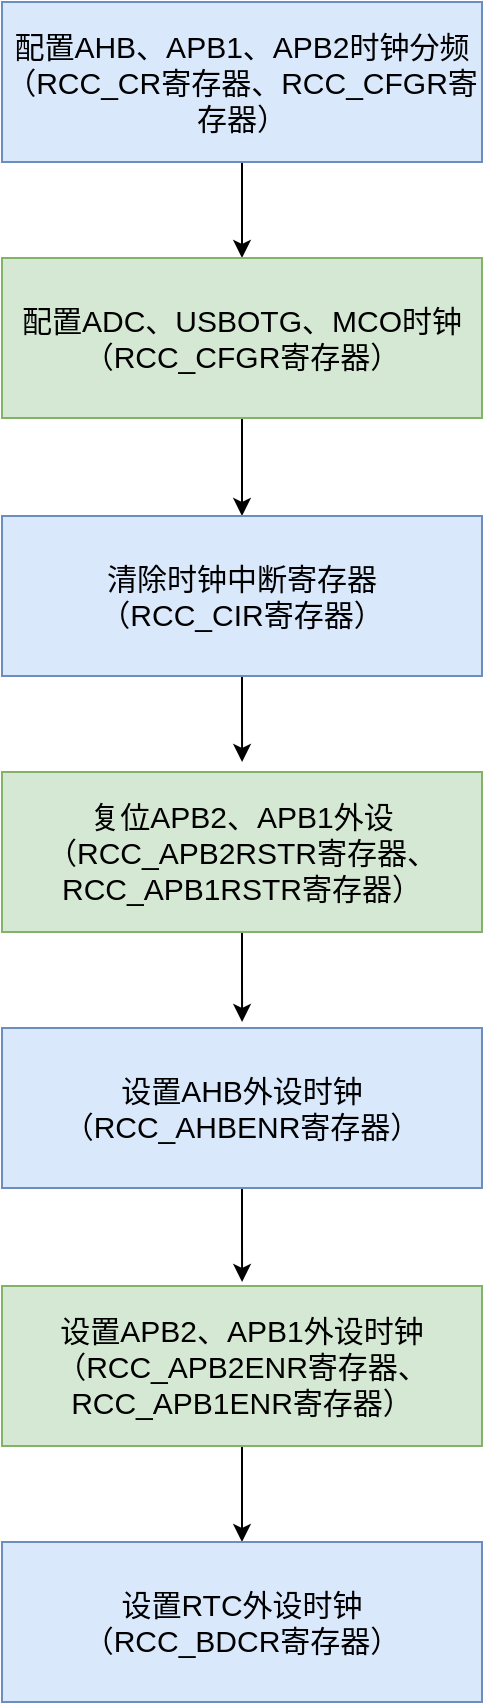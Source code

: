 <mxfile version="14.6.13" type="device"><diagram id="ZNkfmdpANlK3VIgmCXK_" name="第 1 页"><mxGraphModel dx="657" dy="1161" grid="1" gridSize="10" guides="1" tooltips="1" connect="1" arrows="1" fold="1" page="1" pageScale="1" pageWidth="827" pageHeight="1169" math="0" shadow="0"><root><mxCell id="0"/><mxCell id="1" parent="0"/><mxCell id="-1FE3-2lkyIoCLRVyfkc-9" style="edgeStyle=orthogonalEdgeStyle;rounded=0;orthogonalLoop=1;jettySize=auto;html=1;exitX=0.5;exitY=1;exitDx=0;exitDy=0;entryX=0.5;entryY=0;entryDx=0;entryDy=0;fontFamily=Helvetica;fontSize=15;" edge="1" parent="1" source="-1FE3-2lkyIoCLRVyfkc-1" target="-1FE3-2lkyIoCLRVyfkc-3"><mxGeometry relative="1" as="geometry"/></mxCell><mxCell id="-1FE3-2lkyIoCLRVyfkc-1" value="配置AHB、APB1、APB2时钟分频&lt;br style=&quot;font-size: 15px;&quot;&gt;（RCC_CR寄存器、RCC_CFGR寄存器）" style="rounded=0;whiteSpace=wrap;html=1;fillColor=#dae8fc;strokeColor=#6c8ebf;fontFamily=Helvetica;fontSize=15;" vertex="1" parent="1"><mxGeometry x="300" y="170" width="240" height="80" as="geometry"/></mxCell><mxCell id="-1FE3-2lkyIoCLRVyfkc-10" style="edgeStyle=orthogonalEdgeStyle;rounded=0;orthogonalLoop=1;jettySize=auto;html=1;exitX=0.5;exitY=1;exitDx=0;exitDy=0;fontFamily=Helvetica;fontSize=15;" edge="1" parent="1" source="-1FE3-2lkyIoCLRVyfkc-3" target="-1FE3-2lkyIoCLRVyfkc-4"><mxGeometry relative="1" as="geometry"/></mxCell><mxCell id="-1FE3-2lkyIoCLRVyfkc-3" value="配置ADC、USBOTG、MCO时钟&lt;br style=&quot;font-size: 15px;&quot;&gt;（RCC_CFGR寄存器）" style="rounded=0;whiteSpace=wrap;html=1;fillColor=#d5e8d4;strokeColor=#82b366;fontFamily=Helvetica;fontSize=15;" vertex="1" parent="1"><mxGeometry x="300" y="298" width="240" height="80" as="geometry"/></mxCell><mxCell id="-1FE3-2lkyIoCLRVyfkc-11" style="edgeStyle=orthogonalEdgeStyle;rounded=0;orthogonalLoop=1;jettySize=auto;html=1;exitX=0.5;exitY=1;exitDx=0;exitDy=0;fontFamily=Helvetica;fontSize=15;" edge="1" parent="1" source="-1FE3-2lkyIoCLRVyfkc-4"><mxGeometry relative="1" as="geometry"><mxPoint x="420.048" y="550" as="targetPoint"/></mxGeometry></mxCell><mxCell id="-1FE3-2lkyIoCLRVyfkc-4" value="清除时钟中断寄存器&lt;br style=&quot;font-size: 15px;&quot;&gt;（RCC_CIR寄存器）" style="rounded=0;whiteSpace=wrap;html=1;fillColor=#dae8fc;strokeColor=#6c8ebf;fontFamily=Helvetica;fontSize=15;" vertex="1" parent="1"><mxGeometry x="300" y="427" width="240" height="80" as="geometry"/></mxCell><mxCell id="-1FE3-2lkyIoCLRVyfkc-12" style="edgeStyle=orthogonalEdgeStyle;rounded=0;orthogonalLoop=1;jettySize=auto;html=1;exitX=0.5;exitY=1;exitDx=0;exitDy=0;fontFamily=Helvetica;fontSize=15;" edge="1" parent="1" source="-1FE3-2lkyIoCLRVyfkc-5"><mxGeometry relative="1" as="geometry"><mxPoint x="420.048" y="680" as="targetPoint"/></mxGeometry></mxCell><mxCell id="-1FE3-2lkyIoCLRVyfkc-5" value="复位APB2、APB1外设&lt;br style=&quot;font-size: 15px;&quot;&gt;（RCC_APB2RSTR寄存器、&lt;br style=&quot;font-size: 15px;&quot;&gt;RCC_APB1RSTR寄存器）" style="rounded=0;whiteSpace=wrap;html=1;fillColor=#d5e8d4;strokeColor=#82b366;fontFamily=Helvetica;fontSize=15;" vertex="1" parent="1"><mxGeometry x="300" y="555" width="240" height="80" as="geometry"/></mxCell><mxCell id="-1FE3-2lkyIoCLRVyfkc-13" style="edgeStyle=orthogonalEdgeStyle;rounded=0;orthogonalLoop=1;jettySize=auto;html=1;exitX=0.5;exitY=1;exitDx=0;exitDy=0;fontFamily=Helvetica;fontSize=15;" edge="1" parent="1" source="-1FE3-2lkyIoCLRVyfkc-6"><mxGeometry relative="1" as="geometry"><mxPoint x="420.048" y="810" as="targetPoint"/></mxGeometry></mxCell><mxCell id="-1FE3-2lkyIoCLRVyfkc-6" value="设置AHB外设时钟&lt;br style=&quot;font-size: 15px;&quot;&gt;（RCC_AHBENR寄存器）" style="rounded=0;whiteSpace=wrap;html=1;fillColor=#dae8fc;strokeColor=#6c8ebf;fontFamily=Helvetica;fontSize=15;" vertex="1" parent="1"><mxGeometry x="300" y="683" width="240" height="80" as="geometry"/></mxCell><mxCell id="-1FE3-2lkyIoCLRVyfkc-14" style="edgeStyle=orthogonalEdgeStyle;rounded=0;orthogonalLoop=1;jettySize=auto;html=1;exitX=0.5;exitY=1;exitDx=0;exitDy=0;entryX=0.5;entryY=0;entryDx=0;entryDy=0;fontFamily=Helvetica;fontSize=15;" edge="1" parent="1" source="-1FE3-2lkyIoCLRVyfkc-7" target="-1FE3-2lkyIoCLRVyfkc-8"><mxGeometry relative="1" as="geometry"/></mxCell><mxCell id="-1FE3-2lkyIoCLRVyfkc-7" value="设置APB2、APB1外设时钟&lt;br style=&quot;font-size: 15px;&quot;&gt;（RCC_APB2ENR寄存器、&lt;br style=&quot;font-size: 15px;&quot;&gt;RCC_APB1ENR寄存器）" style="rounded=0;whiteSpace=wrap;html=1;fillColor=#d5e8d4;strokeColor=#82b366;fontFamily=Helvetica;fontSize=15;" vertex="1" parent="1"><mxGeometry x="300" y="812" width="240" height="80" as="geometry"/></mxCell><mxCell id="-1FE3-2lkyIoCLRVyfkc-8" value="设置RTC外设时钟&lt;br style=&quot;font-size: 15px;&quot;&gt;（RCC_BDCR寄存器）" style="rounded=0;whiteSpace=wrap;html=1;fillColor=#dae8fc;strokeColor=#6c8ebf;fontFamily=Helvetica;fontSize=15;" vertex="1" parent="1"><mxGeometry x="300" y="940" width="240" height="80" as="geometry"/></mxCell></root></mxGraphModel></diagram></mxfile>